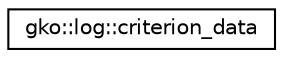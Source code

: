 digraph "Graphical Class Hierarchy"
{
 // INTERACTIVE_SVG=YES
  edge [fontname="Helvetica",fontsize="10",labelfontname="Helvetica",labelfontsize="10"];
  node [fontname="Helvetica",fontsize="10",shape=record];
  rankdir="LR";
  Node1 [label="gko::log::criterion_data",height=0.2,width=0.4,color="black", fillcolor="white", style="filled",URL="$structgko_1_1log_1_1criterion__data.html",tooltip="Struct representing Criterion related data. "];
}
